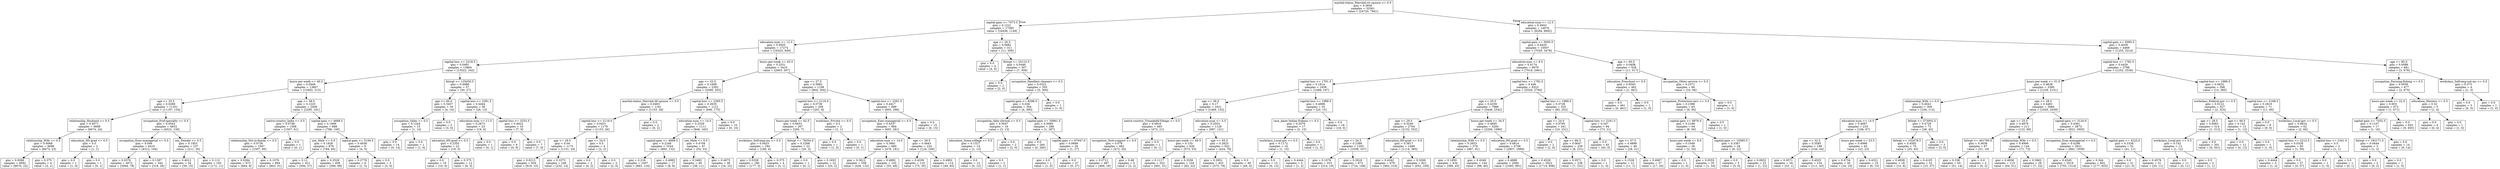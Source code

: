 digraph Tree {
node [shape=box] ;
0 [label="marital-status_Married-civ-spouse <= 0.5\ngini = 0.3656\nsamples = 32561\nvalue = [24720, 7841]"] ;
1 [label="capital-gain <= 7073.5\ngini = 0.1221\nsamples = 17585\nvalue = [16436, 1149]"] ;
0 -> 1 [labeldistance=2.5, labelangle=45, headlabel="True"] ;
2 [label="education-num <= 12.5\ngini = 0.0935\nsamples = 17274\nvalue = [16425, 849]"] ;
1 -> 2 ;
3 [label="capital-loss <= 2218.5\ngini = 0.0481\nsamples = 13864\nvalue = [13522, 342]"] ;
2 -> 3 ;
4 [label="hours-per-week <= 40.5\ngini = 0.0446\nsamples = 13807\nvalue = [13492, 315]"] ;
3 -> 4 ;
5 [label="age <= 33.5\ngini = 0.0268\nsamples = 11351\nvalue = [11197, 154]"] ;
4 -> 5 ;
6 [label="relationship_Husband <= 0.5\ngini = 0.0071\nsamples = 6698\nvalue = [6674, 24]"] ;
5 -> 6 ;
7 [label="relationship_Wife <= 0.5\ngini = 0.0068\nsamples = 6696\nvalue = [6673, 23]"] ;
6 -> 7 ;
8 [label="gini = 0.0066\nsamples = 6692\nvalue = [6670, 22]"] ;
7 -> 8 ;
9 [label="gini = 0.375\nsamples = 4\nvalue = [3, 1]"] ;
7 -> 9 ;
10 [label="education_HS-grad <= 0.5\ngini = 0.5\nsamples = 2\nvalue = [1, 1]"] ;
6 -> 10 ;
11 [label="gini = 0.0\nsamples = 1\nvalue = [1, 0]"] ;
10 -> 11 ;
12 [label="gini = 0.0\nsamples = 1\nvalue = [0, 1]"] ;
10 -> 12 ;
13 [label="occupation_Prof-specialty <= 0.5\ngini = 0.0543\nsamples = 4653\nvalue = [4523, 130]"] ;
5 -> 13 ;
14 [label="occupation_Exec-managerial <= 0.5\ngini = 0.046\nsamples = 4416\nvalue = [4312, 104]"] ;
13 -> 14 ;
15 [label="gini = 0.0376\nsamples = 4072\nvalue = [3994, 78]"] ;
14 -> 15 ;
16 [label="gini = 0.1397\nsamples = 344\nvalue = [318, 26]"] ;
14 -> 16 ;
17 [label="sex_Female <= 0.5\ngini = 0.1953\nsamples = 237\nvalue = [211, 26]"] ;
13 -> 17 ;
18 [label="gini = 0.4012\nsamples = 54\nvalue = [39, 15]"] ;
17 -> 18 ;
19 [label="gini = 0.113\nsamples = 183\nvalue = [172, 11]"] ;
17 -> 19 ;
20 [label="age <= 38.5\ngini = 0.1225\nsamples = 2456\nvalue = [2295, 161]"] ;
4 -> 20 ;
21 [label="native-country_India <= 0.5\ngini = 0.0748\nsamples = 1568\nvalue = [1507, 61]"] ;
20 -> 21 ;
22 [label="relationship_Not-in-family <= 0.5\ngini = 0.0736\nsamples = 1567\nvalue = [1507, 60]"] ;
21 -> 22 ;
23 [label="gini = 0.0264\nsamples = 673\nvalue = [664, 9]"] ;
22 -> 23 ;
24 [label="gini = 0.1076\nsamples = 894\nvalue = [843, 51]"] ;
22 -> 24 ;
25 [label="gini = 0.0\nsamples = 1\nvalue = [0, 1]"] ;
21 -> 25 ;
26 [label="capital-gain <= 4668.5\ngini = 0.1999\nsamples = 888\nvalue = [788, 100]"] ;
20 -> 26 ;
27 [label="sex_Male <= 0.5\ngini = 0.1928\nsamples = 879\nvalue = [784, 95]"] ;
26 -> 27 ;
28 [label="gini = 0.12\nsamples = 421\nvalue = [394, 27]"] ;
27 -> 28 ;
29 [label="gini = 0.2529\nsamples = 458\nvalue = [390, 68]"] ;
27 -> 29 ;
30 [label="capital-gain <= 5194.5\ngini = 0.4938\nsamples = 9\nvalue = [4, 5]"] ;
26 -> 30 ;
31 [label="gini = 0.2778\nsamples = 6\nvalue = [1, 5]"] ;
30 -> 31 ;
32 [label="gini = 0.0\nsamples = 3\nvalue = [3, 0]"] ;
30 -> 32 ;
33 [label="fnlwgt <= 125450.5\ngini = 0.4986\nsamples = 57\nvalue = [30, 27]"] ;
3 -> 33 ;
34 [label="age <= 60.0\ngini = 0.3457\nsamples = 18\nvalue = [4, 14]"] ;
33 -> 34 ;
35 [label="occupation_Sales <= 0.5\ngini = 0.1244\nsamples = 15\nvalue = [1, 14]"] ;
34 -> 35 ;
36 [label="gini = 0.0\nsamples = 14\nvalue = [0, 14]"] ;
35 -> 36 ;
37 [label="gini = 0.0\nsamples = 1\nvalue = [1, 0]"] ;
35 -> 37 ;
38 [label="gini = 0.0\nsamples = 3\nvalue = [3, 0]"] ;
34 -> 38 ;
39 [label="capital-loss <= 2391.5\ngini = 0.4444\nsamples = 39\nvalue = [26, 13]"] ;
33 -> 39 ;
40 [label="education-num <= 11.5\ngini = 0.2873\nsamples = 23\nvalue = [19, 4]"] ;
39 -> 40 ;
41 [label="education_HS-grad <= 0.5\ngini = 0.2355\nsamples = 22\nvalue = [19, 3]"] ;
40 -> 41 ;
42 [label="gini = 0.0\nsamples = 10\nvalue = [10, 0]"] ;
41 -> 42 ;
43 [label="gini = 0.375\nsamples = 12\nvalue = [9, 3]"] ;
41 -> 43 ;
44 [label="gini = 0.0\nsamples = 1\nvalue = [0, 1]"] ;
40 -> 44 ;
45 [label="capital-loss <= 3253.5\ngini = 0.4922\nsamples = 16\nvalue = [7, 9]"] ;
39 -> 45 ;
46 [label="gini = 0.0\nsamples = 9\nvalue = [0, 9]"] ;
45 -> 46 ;
47 [label="gini = 0.0\nsamples = 7\nvalue = [7, 0]"] ;
45 -> 47 ;
48 [label="hours-per-week <= 43.5\ngini = 0.2531\nsamples = 3410\nvalue = [2903, 507]"] ;
2 -> 48 ;
49 [label="age <= 33.5\ngini = 0.1608\nsamples = 2302\nvalue = [2099, 203]"] ;
48 -> 49 ;
50 [label="marital-status_Married-AF-spouse <= 0.5\ngini = 0.0463\nsamples = 1181\nvalue = [1153, 28]"] ;
49 -> 50 ;
51 [label="capital-loss <= 2116.0\ngini = 0.0431\nsamples = 1179\nvalue = [1153, 26]"] ;
50 -> 51 ;
52 [label="age <= 29.5\ngini = 0.04\nsamples = 1175\nvalue = [1151, 24]"] ;
51 -> 52 ;
53 [label="gini = 0.0213\nsamples = 929\nvalue = [919, 10]"] ;
52 -> 53 ;
54 [label="gini = 0.1073\nsamples = 246\nvalue = [232, 14]"] ;
52 -> 54 ;
55 [label="age <= 24.0\ngini = 0.5\nsamples = 4\nvalue = [2, 2]"] ;
51 -> 55 ;
56 [label="gini = 0.0\nsamples = 2\nvalue = [0, 2]"] ;
55 -> 56 ;
57 [label="gini = 0.0\nsamples = 2\nvalue = [2, 0]"] ;
55 -> 57 ;
58 [label="gini = 0.0\nsamples = 2\nvalue = [0, 2]"] ;
50 -> 58 ;
59 [label="capital-loss <= 2365.5\ngini = 0.2635\nsamples = 1121\nvalue = [946, 175]"] ;
49 -> 59 ;
60 [label="education-num <= 14.5\ngini = 0.2529\nsamples = 1111\nvalue = [946, 165]"] ;
59 -> 60 ;
61 [label="capital-gain <= 4668.5\ngini = 0.2246\nsamples = 1024\nvalue = [892, 132]"] ;
60 -> 61 ;
62 [label="gini = 0.216\nsamples = 1007\nvalue = [883, 124]"] ;
61 -> 62 ;
63 [label="gini = 0.4983\nsamples = 17\nvalue = [9, 8]"] ;
61 -> 63 ;
64 [label="sex_Male <= 0.5\ngini = 0.4709\nsamples = 87\nvalue = [54, 33]"] ;
60 -> 64 ;
65 [label="gini = 0.3482\nsamples = 49\nvalue = [38, 11]"] ;
64 -> 65 ;
66 [label="gini = 0.4875\nsamples = 38\nvalue = [16, 22]"] ;
64 -> 66 ;
67 [label="gini = 0.0\nsamples = 10\nvalue = [0, 10]"] ;
59 -> 67 ;
68 [label="age <= 27.5\ngini = 0.3982\nsamples = 1108\nvalue = [804, 304]"] ;
48 -> 68 ;
69 [label="capital-loss <= 2116.0\ngini = 0.0736\nsamples = 209\nvalue = [201, 8]"] ;
68 -> 69 ;
70 [label="hours-per-week <= 62.5\ngini = 0.0653\nsamples = 207\nvalue = [200, 7]"] ;
69 -> 70 ;
71 [label="workclass_Self-emp-inc <= 0.5\ngini = 0.0425\nsamples = 184\nvalue = [180, 4]"] ;
70 -> 71 ;
72 [label="gini = 0.0328\nsamples = 180\nvalue = [177, 3]"] ;
71 -> 72 ;
73 [label="gini = 0.375\nsamples = 4\nvalue = [3, 1]"] ;
71 -> 73 ;
74 [label="fnlwgt <= 78354.0\ngini = 0.2268\nsamples = 23\nvalue = [20, 3]"] ;
70 -> 74 ;
75 [label="gini = 0.0\nsamples = 1\nvalue = [0, 1]"] ;
74 -> 75 ;
76 [label="gini = 0.1653\nsamples = 22\nvalue = [20, 2]"] ;
74 -> 76 ;
77 [label="workclass_Private <= 0.5\ngini = 0.5\nsamples = 2\nvalue = [1, 1]"] ;
69 -> 77 ;
78 [label="gini = 0.0\nsamples = 1\nvalue = [1, 0]"] ;
77 -> 78 ;
79 [label="gini = 0.0\nsamples = 1\nvalue = [0, 1]"] ;
77 -> 79 ;
80 [label="capital-loss <= 2391.5\ngini = 0.4417\nsamples = 899\nvalue = [603, 296]"] ;
68 -> 80 ;
81 [label="occupation_Exec-managerial <= 0.5\ngini = 0.4337\nsamples = 884\nvalue = [603, 281]"] ;
80 -> 81 ;
82 [label="education-num <= 14.5\ngini = 0.3981\nsamples = 660\nvalue = [479, 181]"] ;
81 -> 82 ;
83 [label="gini = 0.3612\nsamples = 558\nvalue = [426, 132]"] ;
82 -> 83 ;
84 [label="gini = 0.4992\nsamples = 102\nvalue = [53, 49]"] ;
82 -> 84 ;
85 [label="age <= 39.5\ngini = 0.4943\nsamples = 224\nvalue = [124, 100]"] ;
81 -> 85 ;
86 [label="gini = 0.4339\nsamples = 110\nvalue = [75, 35]"] ;
85 -> 86 ;
87 [label="gini = 0.4902\nsamples = 114\nvalue = [49, 65]"] ;
85 -> 87 ;
88 [label="gini = 0.0\nsamples = 15\nvalue = [0, 15]"] ;
80 -> 88 ;
89 [label="age <= 20.5\ngini = 0.0682\nsamples = 311\nvalue = [11, 300]"] ;
1 -> 89 ;
90 [label="gini = 0.0\nsamples = 4\nvalue = [4, 0]"] ;
89 -> 90 ;
91 [label="fnlwgt <= 25115.5\ngini = 0.0446\nsamples = 307\nvalue = [7, 300]"] ;
89 -> 91 ;
92 [label="gini = 0.0\nsamples = 2\nvalue = [2, 0]"] ;
91 -> 92 ;
93 [label="occupation_Handlers-cleaners <= 0.5\ngini = 0.0322\nsamples = 305\nvalue = [5, 300]"] ;
91 -> 93 ;
94 [label="capital-gain <= 8296.0\ngini = 0.026\nsamples = 304\nvalue = [4, 300]"] ;
93 -> 94 ;
95 [label="occupation_Adm-clerical <= 0.5\ngini = 0.3047\nsamples = 16\nvalue = [3, 13]"] ;
94 -> 95 ;
96 [label="education_Some-college <= 0.5\ngini = 0.1327\nsamples = 14\nvalue = [1, 13]"] ;
95 -> 96 ;
97 [label="gini = 0.0\nsamples = 12\nvalue = [0, 12]"] ;
96 -> 97 ;
98 [label="gini = 0.5\nsamples = 2\nvalue = [1, 1]"] ;
96 -> 98 ;
99 [label="gini = 0.0\nsamples = 2\nvalue = [2, 0]"] ;
95 -> 99 ;
100 [label="capital-gain <= 30961.5\ngini = 0.0069\nsamples = 288\nvalue = [1, 287]"] ;
94 -> 100 ;
101 [label="gini = 0.0\nsamples = 260\nvalue = [0, 260]"] ;
100 -> 101 ;
102 [label="capital-gain <= 67047.0\ngini = 0.0689\nsamples = 28\nvalue = [1, 27]"] ;
100 -> 102 ;
103 [label="gini = 0.0\nsamples = 1\nvalue = [1, 0]"] ;
102 -> 103 ;
104 [label="gini = 0.0\nsamples = 27\nvalue = [0, 27]"] ;
102 -> 104 ;
105 [label="gini = 0.0\nsamples = 1\nvalue = [1, 0]"] ;
93 -> 105 ;
106 [label="education-num <= 12.5\ngini = 0.4943\nsamples = 14976\nvalue = [8284, 6692]"] ;
0 -> 106 [labeldistance=2.5, labelangle=-45, headlabel="False"] ;
107 [label="capital-gain <= 5095.5\ngini = 0.4429\nsamples = 10507\nvalue = [7029, 3478]"] ;
106 -> 107 ;
108 [label="education-num <= 8.5\ngini = 0.4174\nsamples = 9979\nvalue = [7018, 2961]"] ;
107 -> 108 ;
109 [label="capital-loss <= 1791.5\ngini = 0.1814\nsamples = 1656\nvalue = [1489, 167]"] ;
108 -> 109 ;
110 [label="age <= 36.5\ngini = 0.17\nsamples = 1621\nvalue = [1469, 152]"] ;
109 -> 110 ;
111 [label="native-country_Trinadad&Tobago <= 0.5\ngini = 0.0816\nsamples = 493\nvalue = [472, 21]"] ;
110 -> 111 ;
112 [label="occupation_Tech-support <= 0.5\ngini = 0.078\nsamples = 492\nvalue = [472, 20]"] ;
111 -> 112 ;
113 [label="gini = 0.0712\nsamples = 487\nvalue = [469, 18]"] ;
112 -> 113 ;
114 [label="gini = 0.48\nsamples = 5\nvalue = [3, 2]"] ;
112 -> 114 ;
115 [label="gini = 0.0\nsamples = 1\nvalue = [0, 1]"] ;
111 -> 115 ;
116 [label="education-num <= 5.5\ngini = 0.2053\nsamples = 1128\nvalue = [997, 131]"] ;
110 -> 116 ;
117 [label="hours-per-week <= 49.5\ngini = 0.155\nsamples = 626\nvalue = [573, 53]"] ;
116 -> 117 ;
118 [label="gini = 0.1117\nsamples = 522\nvalue = [491, 31]"] ;
117 -> 118 ;
119 [label="gini = 0.3336\nsamples = 104\nvalue = [82, 22]"] ;
117 -> 119 ;
120 [label="age <= 65.5\ngini = 0.2625\nsamples = 502\nvalue = [424, 78]"] ;
116 -> 120 ;
121 [label="gini = 0.2851\nsamples = 453\nvalue = [375, 78]"] ;
120 -> 121 ;
122 [label="gini = 0.0\nsamples = 49\nvalue = [49, 0]"] ;
120 -> 122 ;
123 [label="capital-loss <= 1989.5\ngini = 0.4898\nsamples = 35\nvalue = [20, 15]"] ;
109 -> 123 ;
124 [label="race_Amer-Indian-Eskimo <= 0.5\ngini = 0.2076\nsamples = 17\nvalue = [2, 15]"] ;
123 -> 124 ;
125 [label="workclass_Local-gov <= 0.5\ngini = 0.1172\nsamples = 16\nvalue = [1, 15]"] ;
124 -> 125 ;
126 [label="gini = 0.0\nsamples = 13\nvalue = [0, 13]"] ;
125 -> 126 ;
127 [label="gini = 0.4444\nsamples = 3\nvalue = [1, 2]"] ;
125 -> 127 ;
128 [label="gini = 0.0\nsamples = 1\nvalue = [1, 0]"] ;
124 -> 128 ;
129 [label="gini = 0.0\nsamples = 18\nvalue = [18, 0]"] ;
123 -> 129 ;
130 [label="capital-loss <= 1782.5\ngini = 0.446\nsamples = 8323\nvalue = [5529, 2794]"] ;
108 -> 130 ;
131 [label="age <= 35.5\ngini = 0.4339\nsamples = 7988\nvalue = [5446, 2542]"] ;
130 -> 131 ;
132 [label="age <= 29.5\ngini = 0.3249\nsamples = 2704\nvalue = [2152, 552]"] ;
131 -> 132 ;
133 [label="age <= 24.5\ngini = 0.2388\nsamples = 1205\nvalue = [1038, 167]"] ;
132 -> 133 ;
134 [label="gini = 0.1076\nsamples = 333\nvalue = [314, 19]"] ;
133 -> 134 ;
135 [label="gini = 0.2818\nsamples = 872\nvalue = [724, 148]"] ;
133 -> 135 ;
136 [label="education_HS-grad <= 0.5\ngini = 0.3817\nsamples = 1499\nvalue = [1114, 385]"] ;
132 -> 136 ;
137 [label="gini = 0.4342\nsamples = 678\nvalue = [462, 216]"] ;
136 -> 137 ;
138 [label="gini = 0.3269\nsamples = 821\nvalue = [652, 169]"] ;
136 -> 138 ;
139 [label="hours-per-week <= 34.5\ngini = 0.4695\nsamples = 5284\nvalue = [3294, 1990]"] ;
131 -> 139 ;
140 [label="relationship_Wife <= 0.5\ngini = 0.2653\nsamples = 578\nvalue = [487, 91]"] ;
139 -> 140 ;
141 [label="gini = 0.1859\nsamples = 434\nvalue = [389, 45]"] ;
140 -> 141 ;
142 [label="gini = 0.4348\nsamples = 144\nvalue = [98, 46]"] ;
140 -> 142 ;
143 [label="education_HS-grad <= 0.5\ngini = 0.4814\nsamples = 4706\nvalue = [2807, 1899]"] ;
139 -> 143 ;
144 [label="gini = 0.4988\nsamples = 2084\nvalue = [1093, 991]"] ;
143 -> 144 ;
145 [label="gini = 0.4528\nsamples = 2622\nvalue = [1714, 908]"] ;
143 -> 145 ;
146 [label="capital-loss <= 1989.5\ngini = 0.3728\nsamples = 335\nvalue = [83, 252]"] ;
130 -> 146 ;
147 [label="age <= 24.0\ngini = 0.0795\nsamples = 241\nvalue = [10, 231]"] ;
146 -> 147 ;
148 [label="gini = 0.0\nsamples = 2\nvalue = [2, 0]"] ;
147 -> 148 ;
149 [label="age <= 66.5\ngini = 0.0647\nsamples = 239\nvalue = [8, 231]"] ;
147 -> 149 ;
150 [label="gini = 0.0571\nsamples = 238\nvalue = [7, 231]"] ;
149 -> 150 ;
151 [label="gini = 0.0\nsamples = 1\nvalue = [1, 0]"] ;
149 -> 151 ;
152 [label="capital-loss <= 2161.5\ngini = 0.347\nsamples = 94\nvalue = [73, 21]"] ;
146 -> 152 ;
153 [label="gini = 0.0\nsamples = 45\nvalue = [45, 0]"] ;
152 -> 153 ;
154 [label="age <= 37.5\ngini = 0.4898\nsamples = 49\nvalue = [28, 21]"] ;
152 -> 154 ;
155 [label="gini = 0.1528\nsamples = 12\nvalue = [11, 1]"] ;
154 -> 155 ;
156 [label="gini = 0.4967\nsamples = 37\nvalue = [17, 20]"] ;
154 -> 156 ;
157 [label="age <= 60.5\ngini = 0.0408\nsamples = 528\nvalue = [11, 517]"] ;
107 -> 157 ;
158 [label="education_Preschool <= 0.5\ngini = 0.0043\nsamples = 462\nvalue = [1, 461]"] ;
157 -> 158 ;
159 [label="gini = 0.0\nsamples = 461\nvalue = [0, 461]"] ;
158 -> 159 ;
160 [label="gini = 0.0\nsamples = 1\nvalue = [1, 0]"] ;
158 -> 160 ;
161 [label="occupation_Other-service <= 0.5\ngini = 0.2571\nsamples = 66\nvalue = [10, 56]"] ;
157 -> 161 ;
162 [label="occupation_Protective-serv <= 0.5\ngini = 0.2386\nsamples = 65\nvalue = [9, 56]"] ;
161 -> 162 ;
163 [label="capital-gain <= 9976.0\ngini = 0.2188\nsamples = 64\nvalue = [8, 56]"] ;
162 -> 163 ;
164 [label="hours-per-week <= 8.0\ngini = 0.1049\nsamples = 36\nvalue = [2, 34]"] ;
163 -> 164 ;
165 [label="gini = 0.0\nsamples = 1\nvalue = [1, 0]"] ;
164 -> 165 ;
166 [label="gini = 0.0555\nsamples = 35\nvalue = [1, 34]"] ;
164 -> 166 ;
167 [label="capital-gain <= 10585.5\ngini = 0.3367\nsamples = 28\nvalue = [6, 22]"] ;
163 -> 167 ;
168 [label="gini = 0.0\nsamples = 5\nvalue = [5, 0]"] ;
167 -> 168 ;
169 [label="gini = 0.0832\nsamples = 23\nvalue = [1, 22]"] ;
167 -> 169 ;
170 [label="gini = 0.0\nsamples = 1\nvalue = [1, 0]"] ;
162 -> 170 ;
171 [label="gini = 0.0\nsamples = 1\nvalue = [1, 0]"] ;
161 -> 171 ;
172 [label="capital-gain <= 5095.5\ngini = 0.4039\nsamples = 4469\nvalue = [1255, 3214]"] ;
106 -> 172 ;
173 [label="capital-loss <= 1782.5\ngini = 0.4426\nsamples = 3788\nvalue = [1252, 2536]"] ;
172 -> 173 ;
174 [label="hours-per-week <= 31.0\ngini = 0.4638\nsamples = 3390\nvalue = [1239, 2151]"] ;
173 -> 174 ;
175 [label="relationship_Wife <= 0.5\ngini = 0.4641\nsamples = 306\nvalue = [194, 112]"] ;
174 -> 175 ;
176 [label="education-num <= 14.5\ngini = 0.4097\nsamples = 233\nvalue = [166, 67]"] ;
175 -> 176 ;
177 [label="age <= 32.5\ngini = 0.3585\nsamples = 188\nvalue = [144, 44]"] ;
176 -> 177 ;
178 [label="gini = 0.0571\nsamples = 34\nvalue = [33, 1]"] ;
177 -> 178 ;
179 [label="gini = 0.4025\nsamples = 154\nvalue = [111, 43]"] ;
177 -> 179 ;
180 [label="hours-per-week <= 23.5\ngini = 0.4998\nsamples = 45\nvalue = [22, 23]"] ;
176 -> 180 ;
181 [label="gini = 0.4734\nsamples = 26\nvalue = [16, 10]"] ;
180 -> 181 ;
182 [label="gini = 0.4321\nsamples = 19\nvalue = [6, 13]"] ;
180 -> 182 ;
183 [label="fnlwgt <= 373002.5\ngini = 0.4729\nsamples = 73\nvalue = [28, 45]"] ;
175 -> 183 ;
184 [label="fnlwgt <= 102478.5\ngini = 0.4592\nsamples = 70\nvalue = [25, 45]"] ;
183 -> 184 ;
185 [label="gini = 0.4938\nsamples = 18\nvalue = [10, 8]"] ;
184 -> 185 ;
186 [label="gini = 0.4105\nsamples = 52\nvalue = [15, 37]"] ;
184 -> 186 ;
187 [label="gini = 0.0\nsamples = 3\nvalue = [3, 0]"] ;
183 -> 187 ;
188 [label="age <= 28.5\ngini = 0.4481\nsamples = 3084\nvalue = [1045, 2039]"] ;
174 -> 188 ;
189 [label="age <= 25.5\ngini = 0.4878\nsamples = 211\nvalue = [122, 89]"] ;
188 -> 189 ;
190 [label="fnlwgt <= 401760.0\ngini = 0.3636\nsamples = 67\nvalue = [51, 16]"] ;
189 -> 190 ;
191 [label="gini = 0.338\nsamples = 65\nvalue = [51, 14]"] ;
190 -> 191 ;
192 [label="gini = 0.0\nsamples = 2\nvalue = [0, 2]"] ;
190 -> 192 ;
193 [label="relationship_Wife <= 0.5\ngini = 0.4999\nsamples = 144\nvalue = [71, 73]"] ;
189 -> 193 ;
194 [label="gini = 0.4936\nsamples = 115\nvalue = [64, 51]"] ;
193 -> 194 ;
195 [label="gini = 0.3662\nsamples = 29\nvalue = [7, 22]"] ;
193 -> 195 ;
196 [label="capital-gain <= 3120.0\ngini = 0.4361\nsamples = 2873\nvalue = [923, 1950]"] ;
188 -> 196 ;
197 [label="occupation_Exec-managerial <= 0.5\ngini = 0.4298\nsamples = 2821\nvalue = [882, 1939]"] ;
196 -> 197 ;
198 [label="gini = 0.4545\nsamples = 2019\nvalue = [705, 1314]"] ;
197 -> 198 ;
199 [label="gini = 0.344\nsamples = 802\nvalue = [177, 625]"] ;
197 -> 199 ;
200 [label="capital-gain <= 4225.0\ngini = 0.3336\nsamples = 52\nvalue = [41, 11]"] ;
196 -> 200 ;
201 [label="gini = 0.0\nsamples = 21\nvalue = [21, 0]"] ;
200 -> 201 ;
202 [label="gini = 0.4579\nsamples = 31\nvalue = [20, 11]"] ;
200 -> 202 ;
203 [label="capital-loss <= 1989.5\ngini = 0.0632\nsamples = 398\nvalue = [13, 385]"] ;
173 -> 203 ;
204 [label="workclass_Federal-gov <= 0.5\ngini = 0.0122\nsamples = 327\nvalue = [2, 325]"] ;
203 -> 204 ;
205 [label="age <= 28.5\ngini = 0.0063\nsamples = 314\nvalue = [1, 313]"] ;
204 -> 205 ;
206 [label="workclass_Local-gov <= 0.5\ngini = 0.142\nsamples = 13\nvalue = [1, 12]"] ;
205 -> 206 ;
207 [label="gini = 0.0\nsamples = 11\nvalue = [0, 11]"] ;
206 -> 207 ;
208 [label="gini = 0.5\nsamples = 2\nvalue = [1, 1]"] ;
206 -> 208 ;
209 [label="gini = 0.0\nsamples = 301\nvalue = [0, 301]"] ;
205 -> 209 ;
210 [label="age <= 48.5\ngini = 0.142\nsamples = 13\nvalue = [1, 12]"] ;
204 -> 210 ;
211 [label="gini = 0.0\nsamples = 12\nvalue = [0, 12]"] ;
210 -> 211 ;
212 [label="gini = 0.0\nsamples = 1\nvalue = [1, 0]"] ;
210 -> 212 ;
213 [label="capital-loss <= 2168.5\ngini = 0.2619\nsamples = 71\nvalue = [11, 60]"] ;
203 -> 213 ;
214 [label="gini = 0.0\nsamples = 9\nvalue = [9, 0]"] ;
213 -> 214 ;
215 [label="workclass_Local-gov <= 0.5\ngini = 0.0624\nsamples = 62\nvalue = [2, 60]"] ;
213 -> 215 ;
216 [label="capital-loss <= 2212.5\ngini = 0.0328\nsamples = 60\nvalue = [1, 59]"] ;
215 -> 216 ;
217 [label="gini = 0.4444\nsamples = 3\nvalue = [1, 2]"] ;
216 -> 217 ;
218 [label="gini = 0.0\nsamples = 57\nvalue = [0, 57]"] ;
216 -> 218 ;
219 [label="capital-loss <= 2341.0\ngini = 0.5\nsamples = 2\nvalue = [1, 1]"] ;
215 -> 219 ;
220 [label="gini = 0.0\nsamples = 1\nvalue = [1, 0]"] ;
219 -> 220 ;
221 [label="gini = 0.0\nsamples = 1\nvalue = [0, 1]"] ;
219 -> 221 ;
222 [label="age <= 85.0\ngini = 0.0088\nsamples = 681\nvalue = [3, 678]"] ;
172 -> 222 ;
223 [label="occupation_Farming-fishing <= 0.5\ngini = 0.0059\nsamples = 677\nvalue = [2, 675]"] ;
222 -> 223 ;
224 [label="hours-per-week <= 22.0\ngini = 0.003\nsamples = 672\nvalue = [1, 671]"] ;
223 -> 224 ;
225 [label="capital-gain <= 7032.5\ngini = 0.1107\nsamples = 17\nvalue = [1, 16]"] ;
224 -> 225 ;
226 [label="fnlwgt <= 192171.5\ngini = 0.4444\nsamples = 3\nvalue = [1, 2]"] ;
225 -> 226 ;
227 [label="gini = 0.0\nsamples = 2\nvalue = [0, 2]"] ;
226 -> 227 ;
228 [label="gini = 0.0\nsamples = 1\nvalue = [1, 0]"] ;
226 -> 228 ;
229 [label="gini = 0.0\nsamples = 14\nvalue = [0, 14]"] ;
225 -> 229 ;
230 [label="gini = 0.0\nsamples = 655\nvalue = [0, 655]"] ;
224 -> 230 ;
231 [label="education_Masters <= 0.5\ngini = 0.32\nsamples = 5\nvalue = [1, 4]"] ;
223 -> 231 ;
232 [label="gini = 0.0\nsamples = 4\nvalue = [0, 4]"] ;
231 -> 232 ;
233 [label="gini = 0.0\nsamples = 1\nvalue = [1, 0]"] ;
231 -> 233 ;
234 [label="workclass_Self-emp-not-inc <= 0.5\ngini = 0.375\nsamples = 4\nvalue = [1, 3]"] ;
222 -> 234 ;
235 [label="gini = 0.0\nsamples = 3\nvalue = [0, 3]"] ;
234 -> 235 ;
236 [label="gini = 0.0\nsamples = 1\nvalue = [1, 0]"] ;
234 -> 236 ;
}